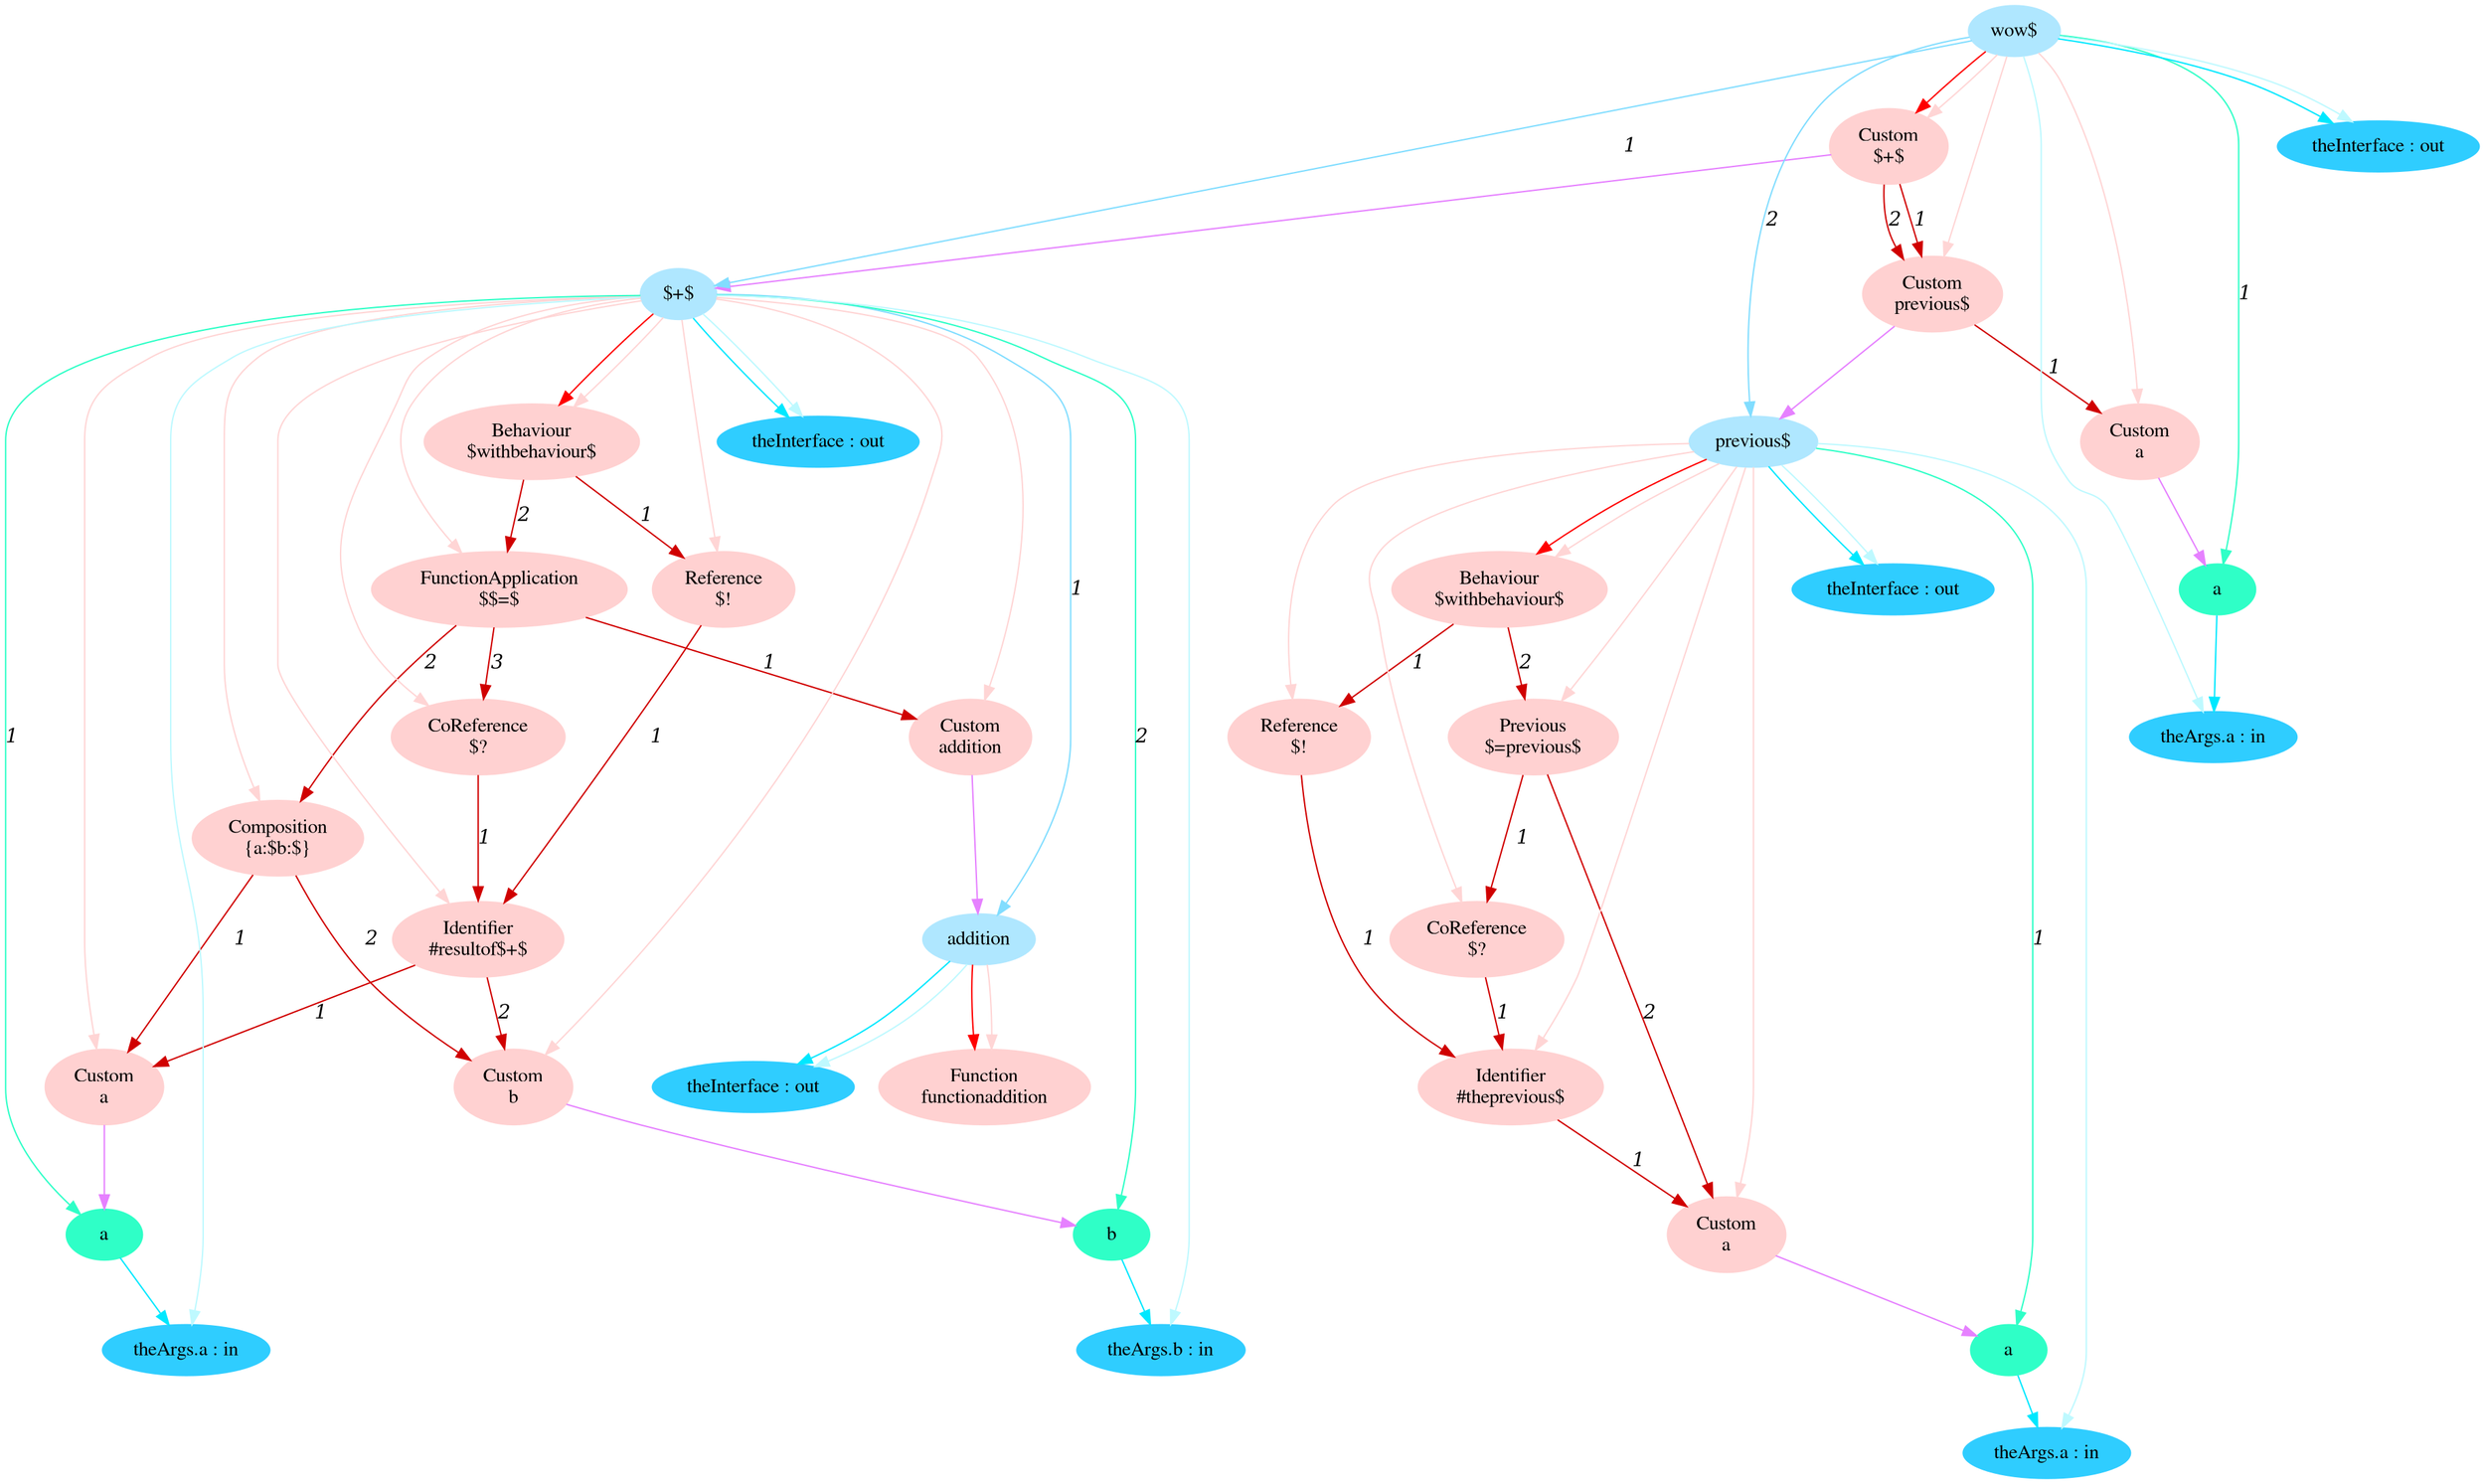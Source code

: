 digraph g{node_10915 [shape="ellipse", style="filled", color="#ffd1d1", fontname="Times", label="Function
functionaddition" ]
node_10918 [shape="ellipse", style="filled", color="#ffd1d1", fontname="Times", label="Custom
a" ]
node_10923 [shape="ellipse", style="filled", color="#ffd1d1", fontname="Times", label="Custom
b" ]
node_10928 [shape="ellipse", style="filled", color="#ffd1d1", fontname="Times", label="Identifier
#resultof$+$" ]
node_10934 [shape="ellipse", style="filled", color="#ffd1d1", fontname="Times", label="Reference
$!" ]
node_10938 [shape="ellipse", style="filled", color="#ffd1d1", fontname="Times", label="Custom
addition" ]
node_10941 [shape="ellipse", style="filled", color="#ffd1d1", fontname="Times", label="Composition
{a:$b:$}" ]
node_10946 [shape="ellipse", style="filled", color="#ffd1d1", fontname="Times", label="CoReference
$?" ]
node_10950 [shape="ellipse", style="filled", color="#ffd1d1", fontname="Times", label="FunctionApplication
$$=$" ]
node_10956 [shape="ellipse", style="filled", color="#ffd1d1", fontname="Times", label="Behaviour
$withbehaviour$" ]
node_10961 [shape="ellipse", style="filled", color="#ffd1d1", fontname="Times", label="Custom
a" ]
node_10966 [shape="ellipse", style="filled", color="#ffd1d1", fontname="Times", label="Identifier
#theprevious$" ]
node_10971 [shape="ellipse", style="filled", color="#ffd1d1", fontname="Times", label="Reference
$!" ]
node_10975 [shape="ellipse", style="filled", color="#ffd1d1", fontname="Times", label="CoReference
$?" ]
node_10979 [shape="ellipse", style="filled", color="#ffd1d1", fontname="Times", label="Previous
$=previous$" ]
node_10984 [shape="ellipse", style="filled", color="#ffd1d1", fontname="Times", label="Behaviour
$withbehaviour$" ]
node_10989 [shape="ellipse", style="filled", color="#ffd1d1", fontname="Times", label="Custom
a" ]
node_10993 [shape="ellipse", style="filled", color="#ffd1d1", fontname="Times", label="Custom
previous$" ]
node_10998 [shape="ellipse", style="filled", color="#ffd1d1", fontname="Times", label="Custom
$+$" ]
node_10789 [shape="ellipse", style="filled", color="#afe7ff", fontname="Times", label="wow$" ]
node_10790 [shape="ellipse", style="filled", color="#afe7ff", fontname="Times", label="$+$" ]
node_10791 [shape="ellipse", style="filled", color="#afe7ff", fontname="Times", label="addition" ]
node_10854 [shape="ellipse", style="filled", color="#afe7ff", fontname="Times", label="previous$" ]
node_10799 [shape="ellipse", style="filled", color="#2fffc7", fontname="Times", label="a" ]
node_10803 [shape="ellipse", style="filled", color="#2fffc7", fontname="Times", label="b" ]
node_10855 [shape="ellipse", style="filled", color="#2fffc7", fontname="Times", label="a" ]
node_10892 [shape="ellipse", style="filled", color="#2fffc7", fontname="Times", label="a" ]
node_10792 [shape="ellipse", style="filled", color="#2fcdff", fontname="Times", label="theInterface : out" ]
node_10800 [shape="ellipse", style="filled", color="#2fcdff", fontname="Times", label="theArgs.a : in" ]
node_10804 [shape="ellipse", style="filled", color="#2fcdff", fontname="Times", label="theArgs.b : in" ]
node_10809 [shape="ellipse", style="filled", color="#2fcdff", fontname="Times", label="theInterface : out" ]
node_10856 [shape="ellipse", style="filled", color="#2fcdff", fontname="Times", label="theArgs.a : in" ]
node_10860 [shape="ellipse", style="filled", color="#2fcdff", fontname="Times", label="theInterface : out" ]
node_10893 [shape="ellipse", style="filled", color="#2fcdff", fontname="Times", label="theArgs.a : in" ]
node_10897 [shape="ellipse", style="filled", color="#2fcdff", fontname="Times", label="theInterface : out" ]
node_10928 -> node_10918 [dir=forward, arrowHead=normal, fontname="Times-Italic", arrowsize=1, color="#d00000", label="1",  headlabel="", taillabel="" ]
node_10928 -> node_10923 [dir=forward, arrowHead=normal, fontname="Times-Italic", arrowsize=1, color="#d00000", label="2",  headlabel="", taillabel="" ]
node_10934 -> node_10928 [dir=forward, arrowHead=normal, fontname="Times-Italic", arrowsize=1, color="#d00000", label="1",  headlabel="", taillabel="" ]
node_10941 -> node_10918 [dir=forward, arrowHead=normal, fontname="Times-Italic", arrowsize=1, color="#d00000", label="1",  headlabel="", taillabel="" ]
node_10941 -> node_10923 [dir=forward, arrowHead=normal, fontname="Times-Italic", arrowsize=1, color="#d00000", label="2",  headlabel="", taillabel="" ]
node_10946 -> node_10928 [dir=forward, arrowHead=normal, fontname="Times-Italic", arrowsize=1, color="#d00000", label="1",  headlabel="", taillabel="" ]
node_10950 -> node_10938 [dir=forward, arrowHead=normal, fontname="Times-Italic", arrowsize=1, color="#d00000", label="1",  headlabel="", taillabel="" ]
node_10950 -> node_10941 [dir=forward, arrowHead=normal, fontname="Times-Italic", arrowsize=1, color="#d00000", label="2",  headlabel="", taillabel="" ]
node_10950 -> node_10946 [dir=forward, arrowHead=normal, fontname="Times-Italic", arrowsize=1, color="#d00000", label="3",  headlabel="", taillabel="" ]
node_10956 -> node_10934 [dir=forward, arrowHead=normal, fontname="Times-Italic", arrowsize=1, color="#d00000", label="1",  headlabel="", taillabel="" ]
node_10956 -> node_10950 [dir=forward, arrowHead=normal, fontname="Times-Italic", arrowsize=1, color="#d00000", label="2",  headlabel="", taillabel="" ]
node_10966 -> node_10961 [dir=forward, arrowHead=normal, fontname="Times-Italic", arrowsize=1, color="#d00000", label="1",  headlabel="", taillabel="" ]
node_10971 -> node_10966 [dir=forward, arrowHead=normal, fontname="Times-Italic", arrowsize=1, color="#d00000", label="1",  headlabel="", taillabel="" ]
node_10975 -> node_10966 [dir=forward, arrowHead=normal, fontname="Times-Italic", arrowsize=1, color="#d00000", label="1",  headlabel="", taillabel="" ]
node_10979 -> node_10961 [dir=forward, arrowHead=normal, fontname="Times-Italic", arrowsize=1, color="#d00000", label="2",  headlabel="", taillabel="" ]
node_10979 -> node_10975 [dir=forward, arrowHead=normal, fontname="Times-Italic", arrowsize=1, color="#d00000", label="1",  headlabel="", taillabel="" ]
node_10984 -> node_10971 [dir=forward, arrowHead=normal, fontname="Times-Italic", arrowsize=1, color="#d00000", label="1",  headlabel="", taillabel="" ]
node_10984 -> node_10979 [dir=forward, arrowHead=normal, fontname="Times-Italic", arrowsize=1, color="#d00000", label="2",  headlabel="", taillabel="" ]
node_10993 -> node_10989 [dir=forward, arrowHead=normal, fontname="Times-Italic", arrowsize=1, color="#d00000", label="1",  headlabel="", taillabel="" ]
node_10998 -> node_10993 [dir=forward, arrowHead=normal, fontname="Times-Italic", arrowsize=1, color="#d00000", label="1",  headlabel="", taillabel="" ]
node_10998 -> node_10993 [dir=forward, arrowHead=normal, fontname="Times-Italic", arrowsize=1, color="#d00000", label="2",  headlabel="", taillabel="" ]
node_10791 -> node_10915 [dir=forward, arrowHead=normal, fontname="Times-Italic", arrowsize=1, color="#ff0000", label="",  headlabel="", taillabel="" ]
node_10790 -> node_10956 [dir=forward, arrowHead=normal, fontname="Times-Italic", arrowsize=1, color="#ff0000", label="",  headlabel="", taillabel="" ]
node_10854 -> node_10984 [dir=forward, arrowHead=normal, fontname="Times-Italic", arrowsize=1, color="#ff0000", label="",  headlabel="", taillabel="" ]
node_10789 -> node_10998 [dir=forward, arrowHead=normal, fontname="Times-Italic", arrowsize=1, color="#ff0000", label="",  headlabel="", taillabel="" ]
node_10791 -> node_10915 [dir=forward, arrowHead=normal, fontname="Times-Italic", arrowsize=1, color="#ffd5d5", label="",  headlabel="", taillabel="" ]
node_10790 -> node_10918 [dir=forward, arrowHead=normal, fontname="Times-Italic", arrowsize=1, color="#ffd5d5", label="",  headlabel="", taillabel="" ]
node_10790 -> node_10923 [dir=forward, arrowHead=normal, fontname="Times-Italic", arrowsize=1, color="#ffd5d5", label="",  headlabel="", taillabel="" ]
node_10790 -> node_10928 [dir=forward, arrowHead=normal, fontname="Times-Italic", arrowsize=1, color="#ffd5d5", label="",  headlabel="", taillabel="" ]
node_10790 -> node_10934 [dir=forward, arrowHead=normal, fontname="Times-Italic", arrowsize=1, color="#ffd5d5", label="",  headlabel="", taillabel="" ]
node_10790 -> node_10938 [dir=forward, arrowHead=normal, fontname="Times-Italic", arrowsize=1, color="#ffd5d5", label="",  headlabel="", taillabel="" ]
node_10790 -> node_10941 [dir=forward, arrowHead=normal, fontname="Times-Italic", arrowsize=1, color="#ffd5d5", label="",  headlabel="", taillabel="" ]
node_10790 -> node_10946 [dir=forward, arrowHead=normal, fontname="Times-Italic", arrowsize=1, color="#ffd5d5", label="",  headlabel="", taillabel="" ]
node_10790 -> node_10950 [dir=forward, arrowHead=normal, fontname="Times-Italic", arrowsize=1, color="#ffd5d5", label="",  headlabel="", taillabel="" ]
node_10790 -> node_10956 [dir=forward, arrowHead=normal, fontname="Times-Italic", arrowsize=1, color="#ffd5d5", label="",  headlabel="", taillabel="" ]
node_10854 -> node_10961 [dir=forward, arrowHead=normal, fontname="Times-Italic", arrowsize=1, color="#ffd5d5", label="",  headlabel="", taillabel="" ]
node_10854 -> node_10966 [dir=forward, arrowHead=normal, fontname="Times-Italic", arrowsize=1, color="#ffd5d5", label="",  headlabel="", taillabel="" ]
node_10854 -> node_10971 [dir=forward, arrowHead=normal, fontname="Times-Italic", arrowsize=1, color="#ffd5d5", label="",  headlabel="", taillabel="" ]
node_10854 -> node_10975 [dir=forward, arrowHead=normal, fontname="Times-Italic", arrowsize=1, color="#ffd5d5", label="",  headlabel="", taillabel="" ]
node_10854 -> node_10979 [dir=forward, arrowHead=normal, fontname="Times-Italic", arrowsize=1, color="#ffd5d5", label="",  headlabel="", taillabel="" ]
node_10854 -> node_10984 [dir=forward, arrowHead=normal, fontname="Times-Italic", arrowsize=1, color="#ffd5d5", label="",  headlabel="", taillabel="" ]
node_10789 -> node_10989 [dir=forward, arrowHead=normal, fontname="Times-Italic", arrowsize=1, color="#ffd5d5", label="",  headlabel="", taillabel="" ]
node_10789 -> node_10993 [dir=forward, arrowHead=normal, fontname="Times-Italic", arrowsize=1, color="#ffd5d5", label="",  headlabel="", taillabel="" ]
node_10789 -> node_10998 [dir=forward, arrowHead=normal, fontname="Times-Italic", arrowsize=1, color="#ffd5d5", label="",  headlabel="", taillabel="" ]
node_10790 -> node_10799 [dir=forward, arrowHead=normal, fontname="Times-Italic", arrowsize=1, color="#2fffc7", label="1",  headlabel="", taillabel="" ]
node_10790 -> node_10803 [dir=forward, arrowHead=normal, fontname="Times-Italic", arrowsize=1, color="#2fffc7", label="2",  headlabel="", taillabel="" ]
node_10854 -> node_10855 [dir=forward, arrowHead=normal, fontname="Times-Italic", arrowsize=1, color="#2fffc7", label="1",  headlabel="", taillabel="" ]
node_10789 -> node_10892 [dir=forward, arrowHead=normal, fontname="Times-Italic", arrowsize=1, color="#2fffc7", label="1",  headlabel="", taillabel="" ]
node_10799 -> node_10800 [dir=forward, arrowHead=normal, fontname="Times-Italic", arrowsize=1, color="#00e8ff", label="",  headlabel="", taillabel="" ]
node_10803 -> node_10804 [dir=forward, arrowHead=normal, fontname="Times-Italic", arrowsize=1, color="#00e8ff", label="",  headlabel="", taillabel="" ]
node_10855 -> node_10856 [dir=forward, arrowHead=normal, fontname="Times-Italic", arrowsize=1, color="#00e8ff", label="",  headlabel="", taillabel="" ]
node_10892 -> node_10893 [dir=forward, arrowHead=normal, fontname="Times-Italic", arrowsize=1, color="#00e8ff", label="",  headlabel="", taillabel="" ]
node_10791 -> node_10792 [dir=forward, arrowHead=normal, fontname="Times-Italic", arrowsize=1, color="#00e8ff", label="",  headlabel="", taillabel="" ]
node_10790 -> node_10809 [dir=forward, arrowHead=normal, fontname="Times-Italic", arrowsize=1, color="#00e8ff", label="",  headlabel="", taillabel="" ]
node_10854 -> node_10860 [dir=forward, arrowHead=normal, fontname="Times-Italic", arrowsize=1, color="#00e8ff", label="",  headlabel="", taillabel="" ]
node_10789 -> node_10897 [dir=forward, arrowHead=normal, fontname="Times-Italic", arrowsize=1, color="#00e8ff", label="",  headlabel="", taillabel="" ]
node_10791 -> node_10792 [dir=forward, arrowHead=normal, fontname="Times-Italic", arrowsize=1, color="#bef9ff", label="",  headlabel="", taillabel="" ]
node_10790 -> node_10800 [dir=forward, arrowHead=normal, fontname="Times-Italic", arrowsize=1, color="#bef9ff", label="",  headlabel="", taillabel="" ]
node_10790 -> node_10804 [dir=forward, arrowHead=normal, fontname="Times-Italic", arrowsize=1, color="#bef9ff", label="",  headlabel="", taillabel="" ]
node_10790 -> node_10809 [dir=forward, arrowHead=normal, fontname="Times-Italic", arrowsize=1, color="#bef9ff", label="",  headlabel="", taillabel="" ]
node_10854 -> node_10856 [dir=forward, arrowHead=normal, fontname="Times-Italic", arrowsize=1, color="#bef9ff", label="",  headlabel="", taillabel="" ]
node_10854 -> node_10860 [dir=forward, arrowHead=normal, fontname="Times-Italic", arrowsize=1, color="#bef9ff", label="",  headlabel="", taillabel="" ]
node_10789 -> node_10893 [dir=forward, arrowHead=normal, fontname="Times-Italic", arrowsize=1, color="#bef9ff", label="",  headlabel="", taillabel="" ]
node_10789 -> node_10897 [dir=forward, arrowHead=normal, fontname="Times-Italic", arrowsize=1, color="#bef9ff", label="",  headlabel="", taillabel="" ]
node_10790 -> node_10791 [dir=forward, arrowHead=normal, fontname="Times-Italic", arrowsize=1, color="#81ddff", label="1",  headlabel="", taillabel="" ]
node_10789 -> node_10790 [dir=forward, arrowHead=normal, fontname="Times-Italic", arrowsize=1, color="#81ddff", label="1",  headlabel="", taillabel="" ]
node_10789 -> node_10854 [dir=forward, arrowHead=normal, fontname="Times-Italic", arrowsize=1, color="#81ddff", label="2",  headlabel="", taillabel="" ]
node_10918 -> node_10799 [dir=forward, arrowHead=normal, fontname="Times-Italic", arrowsize=1, color="#e681ff", label="",  headlabel="", taillabel="" ]
node_10923 -> node_10803 [dir=forward, arrowHead=normal, fontname="Times-Italic", arrowsize=1, color="#e681ff", label="",  headlabel="", taillabel="" ]
node_10938 -> node_10791 [dir=forward, arrowHead=normal, fontname="Times-Italic", arrowsize=1, color="#e681ff", label="",  headlabel="", taillabel="" ]
node_10961 -> node_10855 [dir=forward, arrowHead=normal, fontname="Times-Italic", arrowsize=1, color="#e681ff", label="",  headlabel="", taillabel="" ]
node_10989 -> node_10892 [dir=forward, arrowHead=normal, fontname="Times-Italic", arrowsize=1, color="#e681ff", label="",  headlabel="", taillabel="" ]
node_10993 -> node_10854 [dir=forward, arrowHead=normal, fontname="Times-Italic", arrowsize=1, color="#e681ff", label="",  headlabel="", taillabel="" ]
node_10998 -> node_10790 [dir=forward, arrowHead=normal, fontname="Times-Italic", arrowsize=1, color="#e681ff", label="",  headlabel="", taillabel="" ]
}